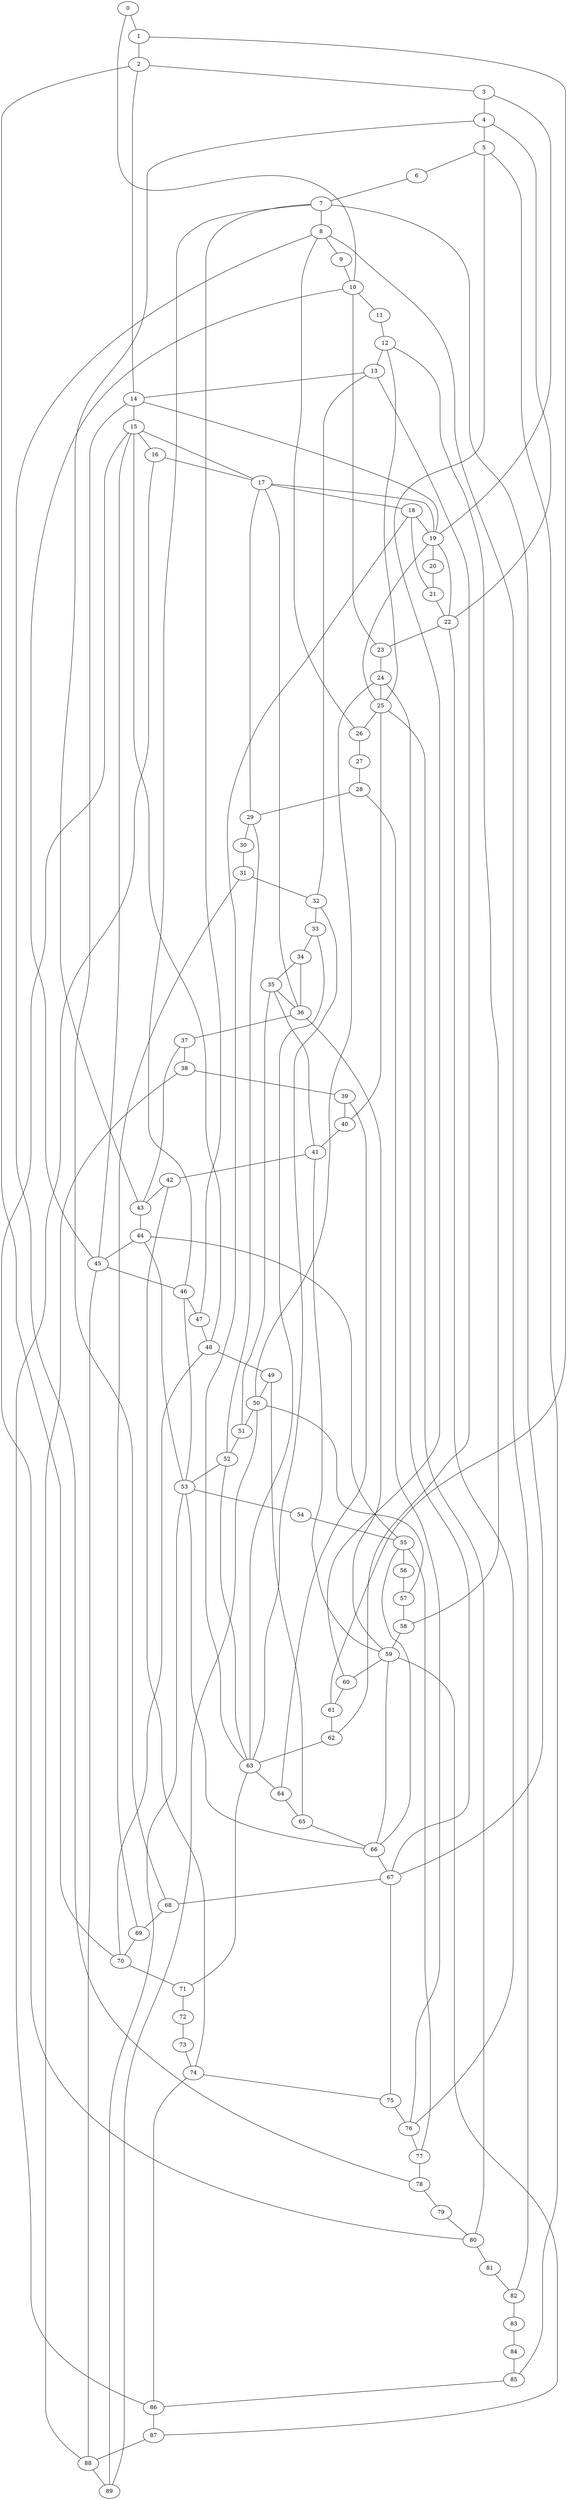 
graph graphname {
    0 -- 1
0 -- 10
1 -- 2
1 -- 61
2 -- 3
2 -- 70
2 -- 14
3 -- 4
3 -- 19
4 -- 5
4 -- 22
4 -- 43
5 -- 6
5 -- 60
5 -- 85
6 -- 7
7 -- 8
7 -- 47
7 -- 67
7 -- 46
8 -- 9
8 -- 82
8 -- 26
8 -- 78
9 -- 10
10 -- 11
10 -- 23
10 -- 45
11 -- 12
12 -- 13
12 -- 58
12 -- 25
13 -- 14
13 -- 32
13 -- 62
14 -- 15
14 -- 19
14 -- 68
15 -- 16
15 -- 80
15 -- 45
15 -- 48
15 -- 17
16 -- 17
16 -- 86
17 -- 18
17 -- 29
17 -- 19
17 -- 36
18 -- 19
18 -- 63
18 -- 21
19 -- 20
19 -- 22
19 -- 25
20 -- 21
21 -- 22
22 -- 23
22 -- 76
23 -- 24
24 -- 25
24 -- 50
24 -- 67
25 -- 26
25 -- 80
25 -- 40
26 -- 27
27 -- 28
28 -- 29
28 -- 76
29 -- 30
29 -- 52
30 -- 31
31 -- 32
31 -- 69
32 -- 33
32 -- 63
33 -- 34
33 -- 63
34 -- 35
34 -- 36
35 -- 36
35 -- 51
35 -- 41
36 -- 37
36 -- 59
37 -- 38
37 -- 43
38 -- 39
38 -- 88
39 -- 40
39 -- 64
40 -- 41
41 -- 42
41 -- 59
42 -- 43
42 -- 74
43 -- 44
44 -- 45
44 -- 53
44 -- 55
45 -- 46
45 -- 88
46 -- 47
46 -- 53
47 -- 48
48 -- 49
48 -- 70
49 -- 50
49 -- 65
50 -- 51
50 -- 57
50 -- 89
51 -- 52
52 -- 53
52 -- 63
53 -- 54
53 -- 89
53 -- 66
54 -- 55
55 -- 56
55 -- 77
55 -- 66
56 -- 57
57 -- 58
58 -- 59
59 -- 60
59 -- 87
59 -- 66
60 -- 61
61 -- 62
62 -- 63
63 -- 64
63 -- 71
64 -- 65
65 -- 66
66 -- 67
67 -- 68
67 -- 75
68 -- 69
69 -- 70
70 -- 71
71 -- 72
72 -- 73
73 -- 74
74 -- 75
74 -- 86
75 -- 76
76 -- 77
77 -- 78
78 -- 79
79 -- 80
80 -- 81
81 -- 82
82 -- 83
83 -- 84
84 -- 85
85 -- 86
86 -- 87
87 -- 88
88 -- 89

}
